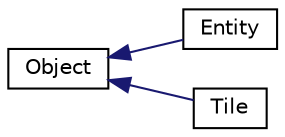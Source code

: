 digraph "Graphical Class Hierarchy"
{
  edge [fontname="Helvetica",fontsize="10",labelfontname="Helvetica",labelfontsize="10"];
  node [fontname="Helvetica",fontsize="10",shape=record];
  rankdir="LR";
  Node1 [label="Object",height=0.2,width=0.4,color="black", fillcolor="white", style="filled",URL="$classObject.html",tooltip="Class for storing an image and the source and distination to display. "];
  Node1 -> Node2 [dir="back",color="midnightblue",fontsize="10",style="solid",fontname="Helvetica"];
  Node2 [label="Entity",height=0.2,width=0.4,color="black", fillcolor="white", style="filled",URL="$classEntity.html",tooltip="Class for storing health, emotion, team, etc. of an Object. "];
  Node1 -> Node3 [dir="back",color="midnightblue",fontsize="10",style="solid",fontname="Helvetica"];
  Node3 [label="Tile",height=0.2,width=0.4,color="black", fillcolor="white", style="filled",URL="$classTile.html",tooltip="An Object class that stores the a tile value and name. "];
}
